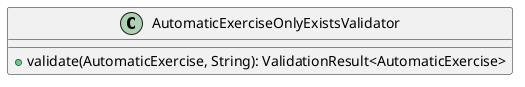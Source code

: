 @startuml

    class AutomaticExerciseOnlyExistsValidator [[AutomaticExerciseOnlyExistsValidator.html]] {
        +validate(AutomaticExercise, String): ValidationResult<AutomaticExercise>
    }

@enduml
